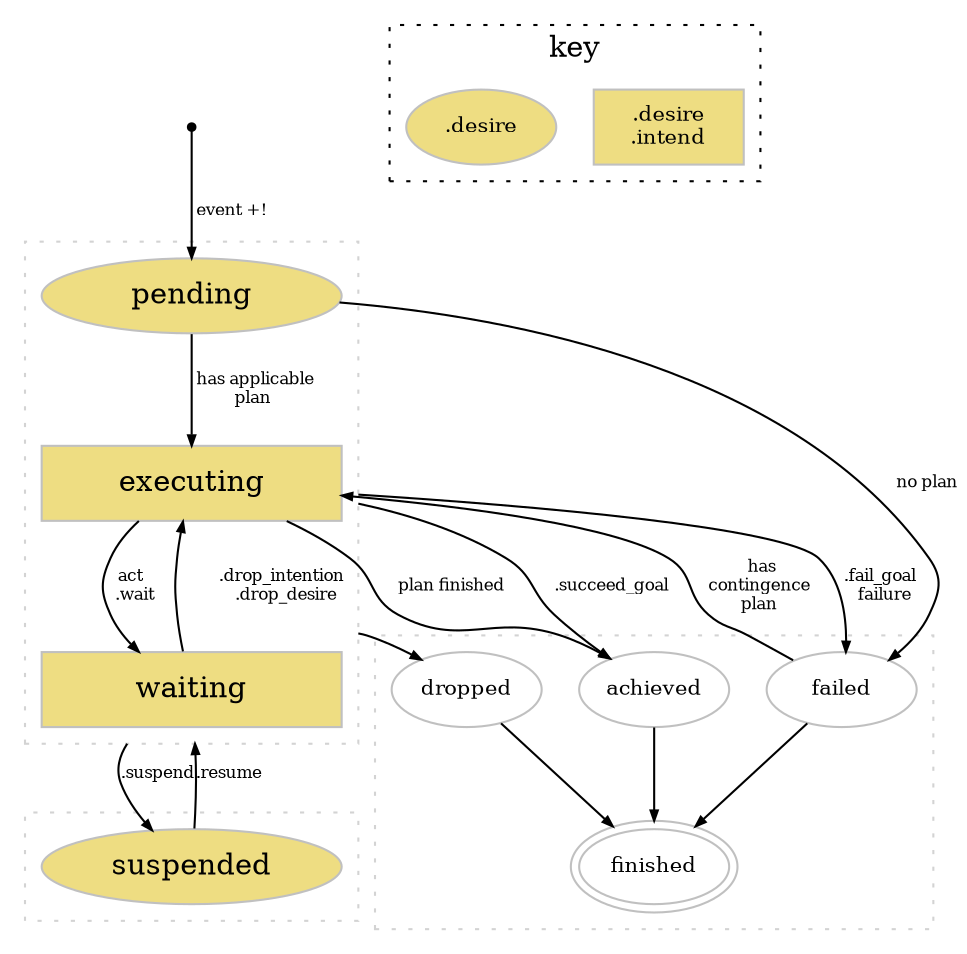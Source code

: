 // dot goal-states.gv -Tpdf -o goal-states.pdf

digraph goal_states {
   node [color=gray];

   compound=true;

   ENTRY[shape=point,color=black,label=""];
   //EXIT[shape=point,color=black,label=""];


   subgraph cluster1 {
      shape = rectangle; style=dotted; color=lightgrey;

      node [shape=oval,style=filled,color=gray, fillcolor="lightgoldenrod", fixedsize=shape,width=2];
      S [label="suspended"];
   }

   subgraph cluster2 {
     shape = rectangle; style=dotted; color=lightgrey;
     node [shape=oval,style=filled,color=gray, fillcolor="lightgoldenrod", fixedsize=shape,width=2];
     C [label="pending"];

     node [shape=rectangle,style="filled",fillcolor="lightgoldenrod",fixedsize=shape,width=2];
  	 E [label="executing"];
  	 P [label="waiting"];

     C->E[label=< has applicable<br/>plan<br/>>,fontsize="8",arrowsize=0.5];

     E->P[label=<act <br/> .wait<br/>>,fontsize="8",arrowsize=0.5];
     P->E[label=<>,fontsize="8",arrowsize=0.5];
   }

   subgraph cluster3 {
     //rankdir=LR;
     shape = rectangle; style=dotted; color=lightgrey;
     node [shape=oval,fillcolor=white,color=gray,style=filled,fixedsize=shape,width=1,fontsize="10"];
     A [label="achieved"];
     F [label="failed"];
     D [label="dropped"];
     T [label="finished",peripheries=2];
   }

	 ENTRY->C[label=< event +!>,fontsize="8",arrowsize=0.5];

   C->F[label=< no plan<br/>>,fontsize="8",arrowsize=0.5];

   E->A[label=<plan finished>,fontsize="8",arrowsize=0.5];
   E->D[label=<.drop_intention <br/> .drop_desire>,fontsize="8",arrowsize=0.5,ltail=cluster2];

   E -> F [label=<.fail_goal <br/> failure>,fontsize="8",arrowsize=0.5,ltail=cluster2];
   E -> A [label=<.succeed_goal>,fontsize="8",arrowsize=0.5,ltail=cluster2];

   F -> E [label=< has<br/>contingence<br/>plan>,fontsize="8",arrowsize=0.5];

   {A,F,D} -> T [arrowsize=0.5];

   P->S[label=<.suspend>,fontsize="8",arrowsize=0.5,ltail=cluster2];
   S->P[label=<.resume> ,fontsize="8",arrowsize=0.5,lhead=cluster2];

   subgraph cluster0 {
      label = "key";
      rankdir=LR; shape = rectangle; style=dotted;
      //key4 [label=< <i>^meta event</i> >, shape=plaintext,fontsize="10",];
      key2 [label=".desire\n.intend",shape=rectangle,style=filled,fontsize="10", fillcolor=lightgoldenrod,fixedsize=shape,width=1];
      key1 [label=".desire",   shape=oval,     style=filled,fontsize="10", fillcolor=lightgoldenrod,fixedsize=shape,width=1];
      //key3 [label="finished", shape=oval,     style=filled,fontsize="10", fillcolor=lightgrey,fixedsize=shape,width=1];
   }
}
